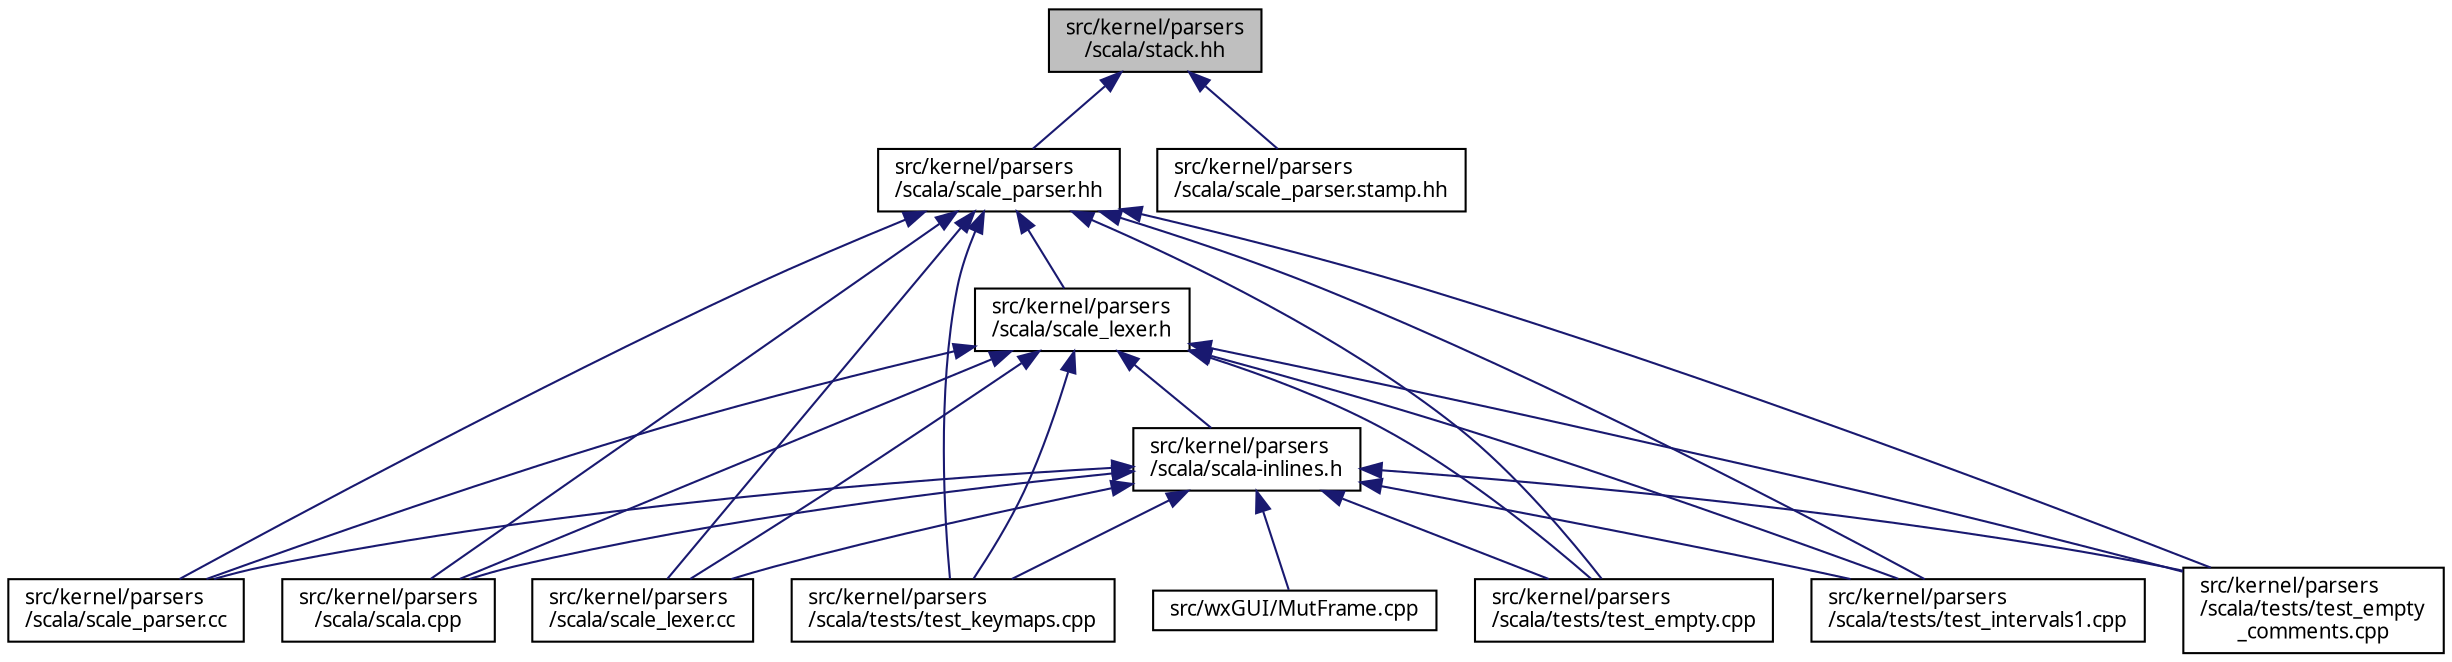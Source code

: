 digraph "src/kernel/parsers/scala/stack.hh"
{
  edge [fontname="Sans",fontsize="10",labelfontname="Sans",labelfontsize="10"];
  node [fontname="Sans",fontsize="10",shape=record];
  Node2 [label="src/kernel/parsers\l/scala/stack.hh",height=0.2,width=0.4,color="black", fillcolor="grey75", style="filled", fontcolor="black"];
  Node2 -> Node3 [dir="back",color="midnightblue",fontsize="10",style="solid",fontname="Sans"];
  Node3 [label="src/kernel/parsers\l/scala/scale_parser.hh",height=0.2,width=0.4,color="black", fillcolor="white", style="filled",URL="$dc/d1d/scale__parser_8hh.html"];
  Node3 -> Node4 [dir="back",color="midnightblue",fontsize="10",style="solid",fontname="Sans"];
  Node4 [label="src/kernel/parsers\l/scala/scale_lexer.h",height=0.2,width=0.4,color="black", fillcolor="white", style="filled",URL="$d6/d66/scale__lexer_8h.html"];
  Node4 -> Node5 [dir="back",color="midnightblue",fontsize="10",style="solid",fontname="Sans"];
  Node5 [label="src/kernel/parsers\l/scala/scala-inlines.h",height=0.2,width=0.4,color="black", fillcolor="white", style="filled",URL="$dc/dba/scala-inlines_8h.html"];
  Node5 -> Node6 [dir="back",color="midnightblue",fontsize="10",style="solid",fontname="Sans"];
  Node6 [label="src/kernel/parsers\l/scala/scala.cpp",height=0.2,width=0.4,color="black", fillcolor="white", style="filled",URL="$df/d64/scala_8cpp.html"];
  Node5 -> Node7 [dir="back",color="midnightblue",fontsize="10",style="solid",fontname="Sans"];
  Node7 [label="src/kernel/parsers\l/scala/scale_lexer.cc",height=0.2,width=0.4,color="black", fillcolor="white", style="filled",URL="$dc/d46/scale__lexer_8cc.html"];
  Node5 -> Node8 [dir="back",color="midnightblue",fontsize="10",style="solid",fontname="Sans"];
  Node8 [label="src/kernel/parsers\l/scala/scale_parser.cc",height=0.2,width=0.4,color="black", fillcolor="white", style="filled",URL="$d7/df3/scale__parser_8cc.html"];
  Node5 -> Node9 [dir="back",color="midnightblue",fontsize="10",style="solid",fontname="Sans"];
  Node9 [label="src/kernel/parsers\l/scala/tests/test_empty.cpp",height=0.2,width=0.4,color="black", fillcolor="white", style="filled",URL="$d7/d4a/test__empty_8cpp.html"];
  Node5 -> Node10 [dir="back",color="midnightblue",fontsize="10",style="solid",fontname="Sans"];
  Node10 [label="src/kernel/parsers\l/scala/tests/test_empty\l_comments.cpp",height=0.2,width=0.4,color="black", fillcolor="white", style="filled",URL="$d6/d0d/test__empty__comments_8cpp.html"];
  Node5 -> Node11 [dir="back",color="midnightblue",fontsize="10",style="solid",fontname="Sans"];
  Node11 [label="src/kernel/parsers\l/scala/tests/test_intervals1.cpp",height=0.2,width=0.4,color="black", fillcolor="white", style="filled",URL="$db/d39/test__intervals1_8cpp.html"];
  Node5 -> Node12 [dir="back",color="midnightblue",fontsize="10",style="solid",fontname="Sans"];
  Node12 [label="src/kernel/parsers\l/scala/tests/test_keymaps.cpp",height=0.2,width=0.4,color="black", fillcolor="white", style="filled",URL="$d0/df6/test__keymaps_8cpp.html"];
  Node5 -> Node13 [dir="back",color="midnightblue",fontsize="10",style="solid",fontname="Sans"];
  Node13 [label="src/wxGUI/MutFrame.cpp",height=0.2,width=0.4,color="black", fillcolor="white", style="filled",URL="$dc/df3/MutFrame_8cpp.html",tooltip="Mutabor Frame. "];
  Node4 -> Node6 [dir="back",color="midnightblue",fontsize="10",style="solid",fontname="Sans"];
  Node4 -> Node7 [dir="back",color="midnightblue",fontsize="10",style="solid",fontname="Sans"];
  Node4 -> Node8 [dir="back",color="midnightblue",fontsize="10",style="solid",fontname="Sans"];
  Node4 -> Node9 [dir="back",color="midnightblue",fontsize="10",style="solid",fontname="Sans"];
  Node4 -> Node10 [dir="back",color="midnightblue",fontsize="10",style="solid",fontname="Sans"];
  Node4 -> Node11 [dir="back",color="midnightblue",fontsize="10",style="solid",fontname="Sans"];
  Node4 -> Node12 [dir="back",color="midnightblue",fontsize="10",style="solid",fontname="Sans"];
  Node3 -> Node6 [dir="back",color="midnightblue",fontsize="10",style="solid",fontname="Sans"];
  Node3 -> Node7 [dir="back",color="midnightblue",fontsize="10",style="solid",fontname="Sans"];
  Node3 -> Node8 [dir="back",color="midnightblue",fontsize="10",style="solid",fontname="Sans"];
  Node3 -> Node9 [dir="back",color="midnightblue",fontsize="10",style="solid",fontname="Sans"];
  Node3 -> Node10 [dir="back",color="midnightblue",fontsize="10",style="solid",fontname="Sans"];
  Node3 -> Node11 [dir="back",color="midnightblue",fontsize="10",style="solid",fontname="Sans"];
  Node3 -> Node12 [dir="back",color="midnightblue",fontsize="10",style="solid",fontname="Sans"];
  Node2 -> Node14 [dir="back",color="midnightblue",fontsize="10",style="solid",fontname="Sans"];
  Node14 [label="src/kernel/parsers\l/scala/scale_parser.stamp.hh",height=0.2,width=0.4,color="black", fillcolor="white", style="filled",URL="$d2/dd1/scale__parser_8stamp_8hh.html"];
}
